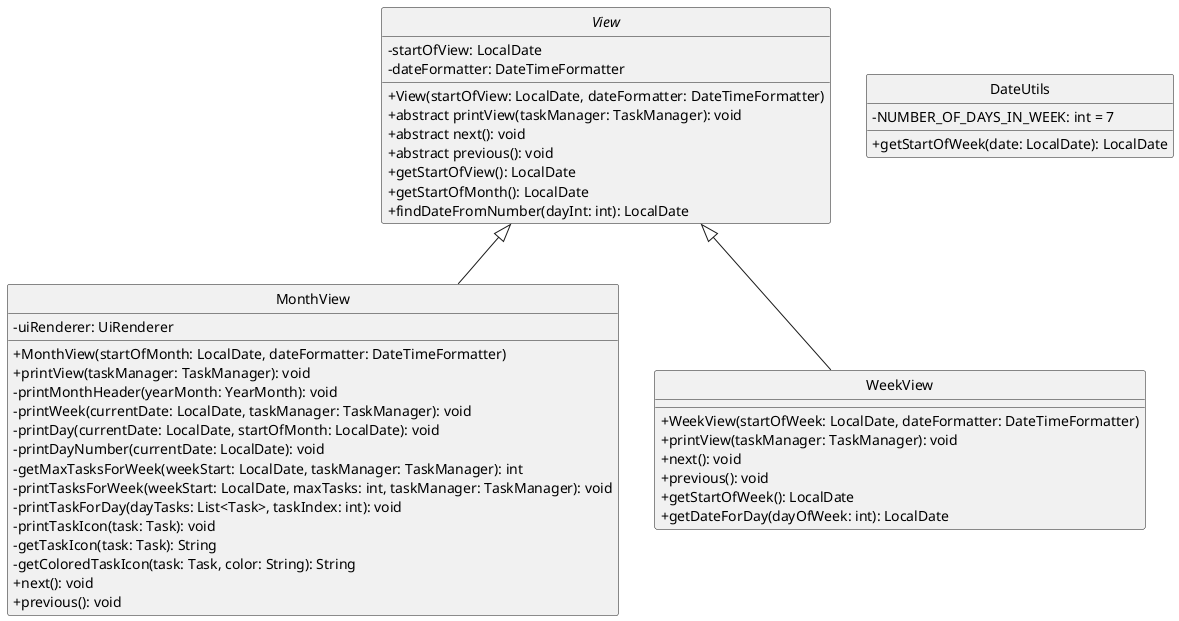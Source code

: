 @startuml

skinparam classAttributeIconSize 0



abstract class View {
    - startOfView: LocalDate
    - dateFormatter: DateTimeFormatter
    + View(startOfView: LocalDate, dateFormatter: DateTimeFormatter)
    + abstract printView(taskManager: TaskManager): void
    + abstract next(): void
    + abstract previous(): void
    + getStartOfView(): LocalDate
    + getStartOfMonth(): LocalDate
    + findDateFromNumber(dayInt: int): LocalDate
}

class MonthView extends View {
    - uiRenderer: UiRenderer
    + MonthView(startOfMonth: LocalDate, dateFormatter: DateTimeFormatter)
    + printView(taskManager: TaskManager): void
    - printMonthHeader(yearMonth: YearMonth): void
    - printWeek(currentDate: LocalDate, taskManager: TaskManager): void
    - printDay(currentDate: LocalDate, startOfMonth: LocalDate): void
    - printDayNumber(currentDate: LocalDate): void
    - getMaxTasksForWeek(weekStart: LocalDate, taskManager: TaskManager): int
    - printTasksForWeek(weekStart: LocalDate, maxTasks: int, taskManager: TaskManager): void
    - printTaskForDay(dayTasks: List<Task>, taskIndex: int): void
    - printTaskIcon(task: Task): void
    - getTaskIcon(task: Task): String
    - getColoredTaskIcon(task: Task, color: String): String
    + next(): void
    + previous(): void
}

class WeekView extends View {
    + WeekView(startOfWeek: LocalDate, dateFormatter: DateTimeFormatter)
    + printView(taskManager: TaskManager): void
    + next(): void
    + previous(): void
    + getStartOfWeek(): LocalDate
    + getDateForDay(dayOfWeek: int): LocalDate
}

class DateUtils {
    - NUMBER_OF_DAYS_IN_WEEK: int = 7
    + getStartOfWeek(date: LocalDate): LocalDate
}



hide circle

@enduml